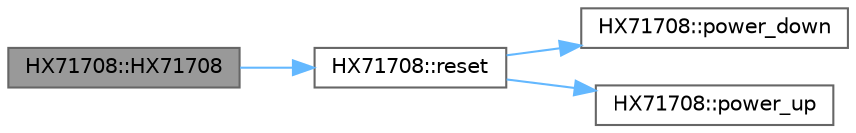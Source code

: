 digraph "HX71708::HX71708"
{
 // LATEX_PDF_SIZE
  bgcolor="transparent";
  edge [fontname=Helvetica,fontsize=10,labelfontname=Helvetica,labelfontsize=10];
  node [fontname=Helvetica,fontsize=10,shape=box,height=0.2,width=0.4];
  rankdir="LR";
  Node1 [id="Node000001",label="HX71708::HX71708",height=0.2,width=0.4,color="gray40", fillcolor="grey60", style="filled", fontcolor="black",tooltip=" "];
  Node1 -> Node2 [id="edge1_Node000001_Node000002",color="steelblue1",style="solid",tooltip=" "];
  Node2 [id="Node000002",label="HX71708::reset",height=0.2,width=0.4,color="grey40", fillcolor="white", style="filled",URL="$class_h_x71708.html#a0b7c7b940c7e6f76a3a0bbb4c271353f",tooltip=" "];
  Node2 -> Node3 [id="edge2_Node000002_Node000003",color="steelblue1",style="solid",tooltip=" "];
  Node3 [id="Node000003",label="HX71708::power_down",height=0.2,width=0.4,color="grey40", fillcolor="white", style="filled",URL="$class_h_x71708.html#ad1d954b8fdd4774584347c2d39d8d0e7",tooltip=" "];
  Node2 -> Node4 [id="edge3_Node000002_Node000004",color="steelblue1",style="solid",tooltip=" "];
  Node4 [id="Node000004",label="HX71708::power_up",height=0.2,width=0.4,color="grey40", fillcolor="white", style="filled",URL="$class_h_x71708.html#a699e054fdde50711002927dba7c3418f",tooltip=" "];
}
